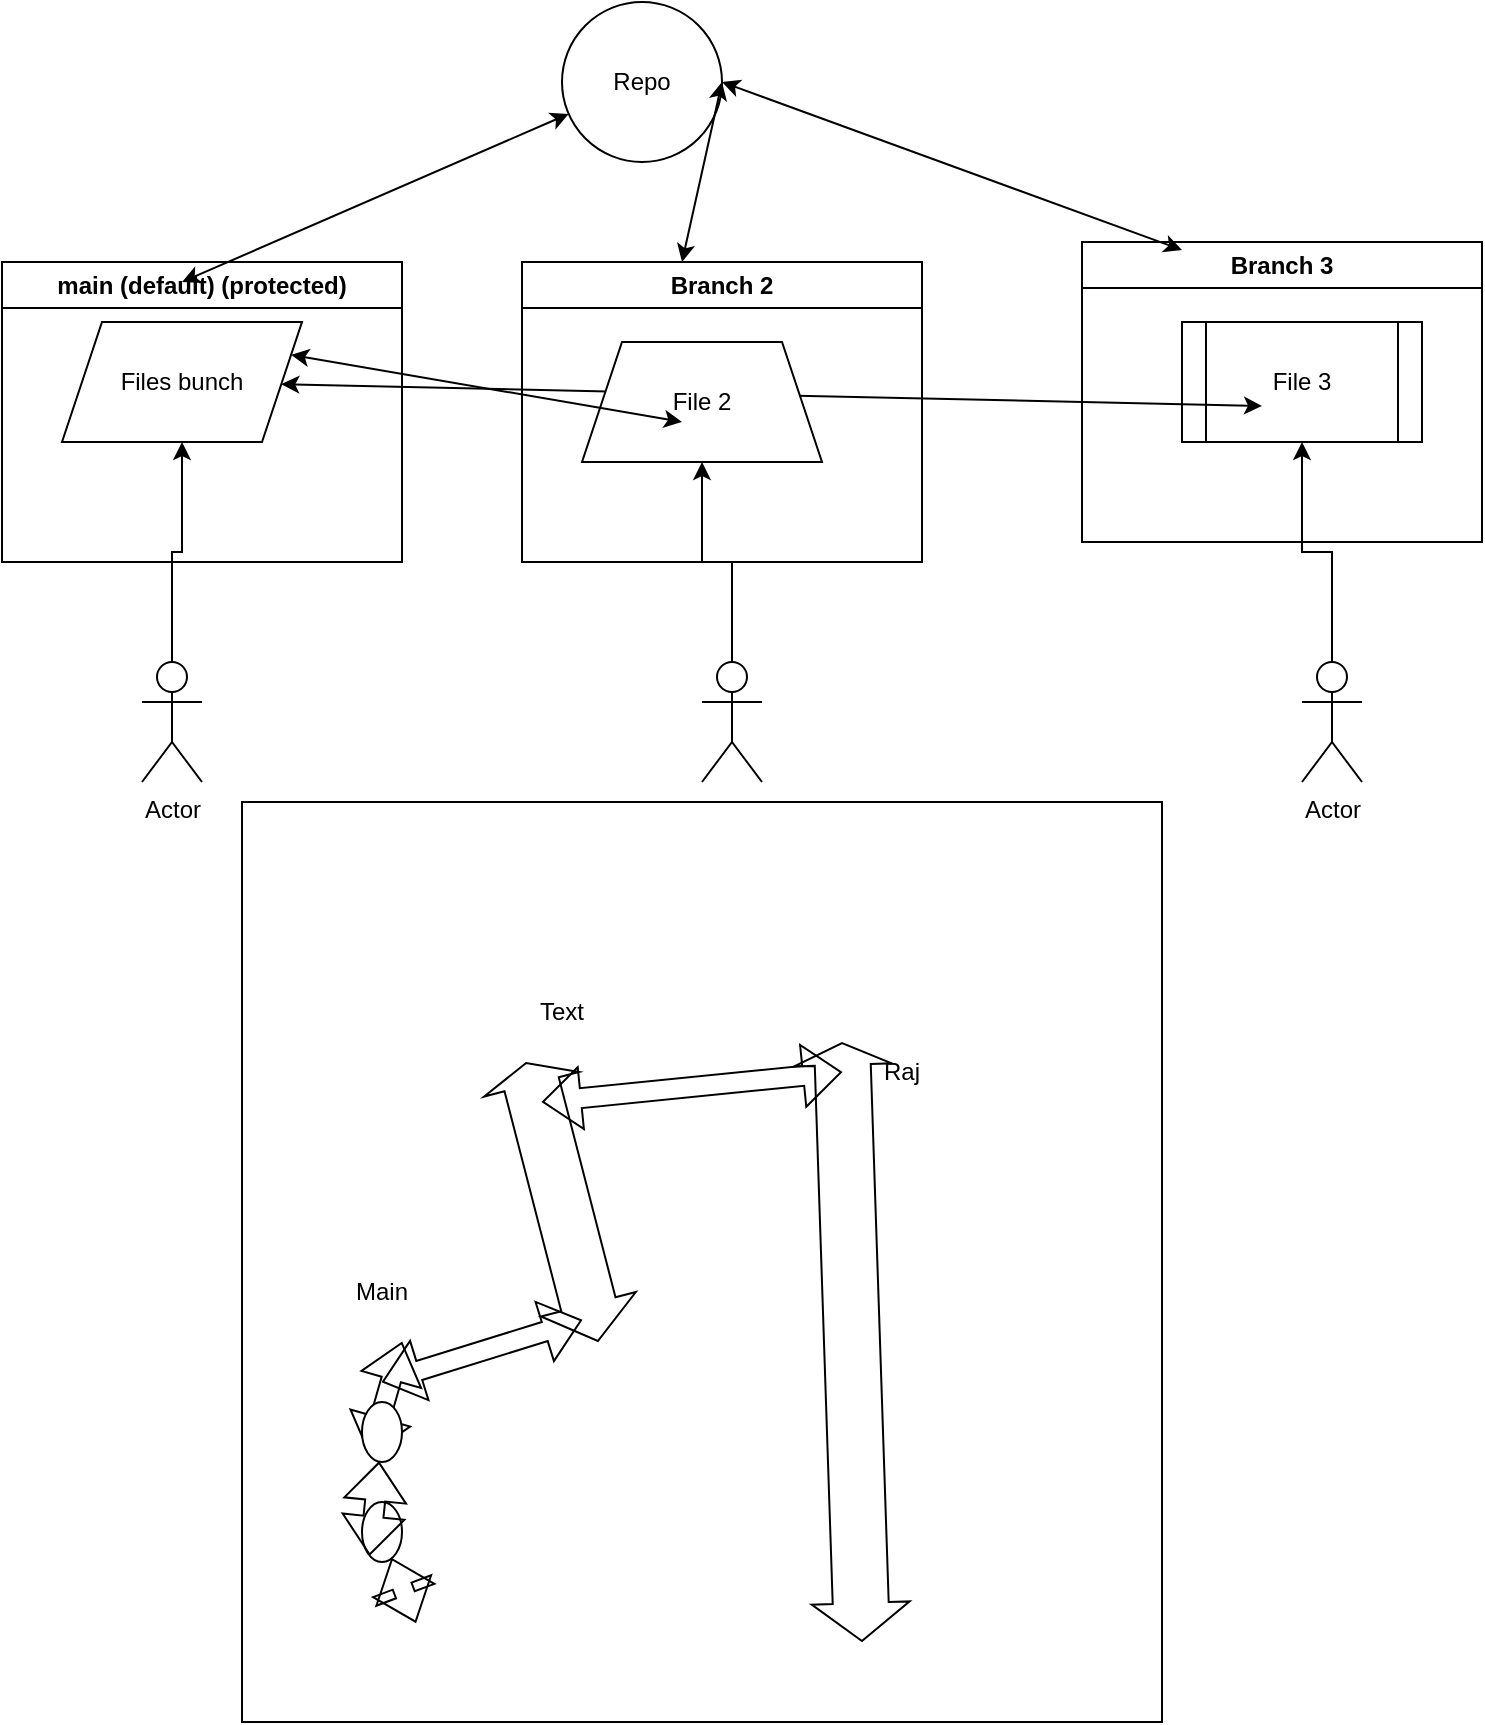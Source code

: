 <mxfile version="27.2.0">
  <diagram name="Page-1" id="d5w-Lsq335VwK91km5S9">
    <mxGraphModel dx="1418" dy="760" grid="1" gridSize="10" guides="1" tooltips="1" connect="1" arrows="1" fold="1" page="1" pageScale="1" pageWidth="850" pageHeight="1100" math="0" shadow="0">
      <root>
        <mxCell id="0" />
        <mxCell id="1" parent="0" />
        <mxCell id="mruNQHpDsc0iN1n7Yr4k-1" value="Repo" style="ellipse;whiteSpace=wrap;html=1;aspect=fixed;" parent="1" vertex="1">
          <mxGeometry x="340" y="90" width="80" height="80" as="geometry" />
        </mxCell>
        <mxCell id="mruNQHpDsc0iN1n7Yr4k-2" value="main (default) (protected)" style="swimlane;whiteSpace=wrap;html=1;" parent="1" vertex="1">
          <mxGeometry x="60" y="220" width="200" height="150" as="geometry" />
        </mxCell>
        <mxCell id="mruNQHpDsc0iN1n7Yr4k-8" value="Files bunch" style="shape=parallelogram;perimeter=parallelogramPerimeter;whiteSpace=wrap;html=1;fixedSize=1;" parent="mruNQHpDsc0iN1n7Yr4k-2" vertex="1">
          <mxGeometry x="30" y="30" width="120" height="60" as="geometry" />
        </mxCell>
        <mxCell id="mruNQHpDsc0iN1n7Yr4k-3" value="Branch 2" style="swimlane;whiteSpace=wrap;html=1;" parent="1" vertex="1">
          <mxGeometry x="320" y="220" width="200" height="150" as="geometry" />
        </mxCell>
        <mxCell id="mruNQHpDsc0iN1n7Yr4k-4" value="Branch 3" style="swimlane;whiteSpace=wrap;html=1;" parent="1" vertex="1">
          <mxGeometry x="600" y="210" width="200" height="150" as="geometry" />
        </mxCell>
        <mxCell id="mruNQHpDsc0iN1n7Yr4k-10" value="File 3" style="shape=process;whiteSpace=wrap;html=1;backgroundOutline=1;" parent="mruNQHpDsc0iN1n7Yr4k-4" vertex="1">
          <mxGeometry x="50" y="40" width="120" height="60" as="geometry" />
        </mxCell>
        <mxCell id="mruNQHpDsc0iN1n7Yr4k-20" value="" style="endArrow=classic;startArrow=classic;html=1;rounded=0;" parent="mruNQHpDsc0iN1n7Yr4k-4" target="mruNQHpDsc0iN1n7Yr4k-8" edge="1">
          <mxGeometry width="50" height="50" relative="1" as="geometry">
            <mxPoint x="90" y="82" as="sourcePoint" />
            <mxPoint x="-50" y="40" as="targetPoint" />
          </mxGeometry>
        </mxCell>
        <mxCell id="mruNQHpDsc0iN1n7Yr4k-5" value="" style="endArrow=classic;startArrow=classic;html=1;rounded=0;" parent="1" target="mruNQHpDsc0iN1n7Yr4k-1" edge="1">
          <mxGeometry width="50" height="50" relative="1" as="geometry">
            <mxPoint x="150" y="230" as="sourcePoint" />
            <mxPoint x="200" y="180" as="targetPoint" />
          </mxGeometry>
        </mxCell>
        <mxCell id="mruNQHpDsc0iN1n7Yr4k-6" value="" style="endArrow=classic;startArrow=classic;html=1;rounded=0;entryX=1;entryY=0.5;entryDx=0;entryDy=0;" parent="1" target="mruNQHpDsc0iN1n7Yr4k-1" edge="1">
          <mxGeometry width="50" height="50" relative="1" as="geometry">
            <mxPoint x="400" y="220" as="sourcePoint" />
            <mxPoint x="593" y="136" as="targetPoint" />
          </mxGeometry>
        </mxCell>
        <mxCell id="mruNQHpDsc0iN1n7Yr4k-7" value="" style="endArrow=classic;startArrow=classic;html=1;rounded=0;entryX=1;entryY=0.5;entryDx=0;entryDy=0;" parent="1" target="mruNQHpDsc0iN1n7Yr4k-1" edge="1">
          <mxGeometry width="50" height="50" relative="1" as="geometry">
            <mxPoint x="650" y="214" as="sourcePoint" />
            <mxPoint x="843" y="130" as="targetPoint" />
          </mxGeometry>
        </mxCell>
        <mxCell id="mruNQHpDsc0iN1n7Yr4k-9" value="File 2" style="shape=trapezoid;perimeter=trapezoidPerimeter;whiteSpace=wrap;html=1;fixedSize=1;" parent="1" vertex="1">
          <mxGeometry x="350" y="260" width="120" height="60" as="geometry" />
        </mxCell>
        <mxCell id="mruNQHpDsc0iN1n7Yr4k-16" value="" style="edgeStyle=orthogonalEdgeStyle;rounded=0;orthogonalLoop=1;jettySize=auto;html=1;" parent="1" source="mruNQHpDsc0iN1n7Yr4k-11" target="mruNQHpDsc0iN1n7Yr4k-9" edge="1">
          <mxGeometry relative="1" as="geometry" />
        </mxCell>
        <mxCell id="mruNQHpDsc0iN1n7Yr4k-11" value="Actor" style="shape=umlActor;verticalLabelPosition=bottom;verticalAlign=top;html=1;outlineConnect=0;" parent="1" vertex="1">
          <mxGeometry x="410" y="420" width="30" height="60" as="geometry" />
        </mxCell>
        <mxCell id="mruNQHpDsc0iN1n7Yr4k-17" value="" style="edgeStyle=orthogonalEdgeStyle;rounded=0;orthogonalLoop=1;jettySize=auto;html=1;" parent="1" source="mruNQHpDsc0iN1n7Yr4k-12" target="mruNQHpDsc0iN1n7Yr4k-8" edge="1">
          <mxGeometry relative="1" as="geometry" />
        </mxCell>
        <mxCell id="mruNQHpDsc0iN1n7Yr4k-12" value="Actor" style="shape=umlActor;verticalLabelPosition=bottom;verticalAlign=top;html=1;outlineConnect=0;" parent="1" vertex="1">
          <mxGeometry x="130" y="420" width="30" height="60" as="geometry" />
        </mxCell>
        <mxCell id="mruNQHpDsc0iN1n7Yr4k-15" value="" style="edgeStyle=orthogonalEdgeStyle;rounded=0;orthogonalLoop=1;jettySize=auto;html=1;" parent="1" source="mruNQHpDsc0iN1n7Yr4k-14" target="mruNQHpDsc0iN1n7Yr4k-10" edge="1">
          <mxGeometry relative="1" as="geometry" />
        </mxCell>
        <mxCell id="mruNQHpDsc0iN1n7Yr4k-14" value="Actor" style="shape=umlActor;verticalLabelPosition=bottom;verticalAlign=top;html=1;outlineConnect=0;" parent="1" vertex="1">
          <mxGeometry x="710" y="420" width="30" height="60" as="geometry" />
        </mxCell>
        <mxCell id="mruNQHpDsc0iN1n7Yr4k-19" value="" style="endArrow=classic;startArrow=classic;html=1;rounded=0;entryX=1;entryY=0.25;entryDx=0;entryDy=0;" parent="1" target="mruNQHpDsc0iN1n7Yr4k-8" edge="1">
          <mxGeometry width="50" height="50" relative="1" as="geometry">
            <mxPoint x="400" y="300" as="sourcePoint" />
            <mxPoint x="450" y="250" as="targetPoint" />
          </mxGeometry>
        </mxCell>
        <mxCell id="3_gI6JgDzxZezmBv6jSN-1" value="" style="whiteSpace=wrap;html=1;aspect=fixed;" vertex="1" parent="1">
          <mxGeometry x="180" y="490" width="460" height="460" as="geometry" />
        </mxCell>
        <mxCell id="3_gI6JgDzxZezmBv6jSN-3" value="" style="shape=flexArrow;endArrow=classic;startArrow=classic;html=1;rounded=0;exitX=0.189;exitY=0.892;exitDx=0;exitDy=0;exitPerimeter=0;" edge="1" parent="1" source="3_gI6JgDzxZezmBv6jSN-12">
          <mxGeometry width="100" height="100" relative="1" as="geometry">
            <mxPoint x="380" y="640" as="sourcePoint" />
            <mxPoint x="260" y="760" as="targetPoint" />
          </mxGeometry>
        </mxCell>
        <mxCell id="3_gI6JgDzxZezmBv6jSN-4" value="" style="shape=flexArrow;endArrow=classic;startArrow=classic;html=1;rounded=0;" edge="1" parent="1">
          <mxGeometry width="100" height="100" relative="1" as="geometry">
            <mxPoint x="250" y="780" as="sourcePoint" />
            <mxPoint x="350" y="749" as="targetPoint" />
          </mxGeometry>
        </mxCell>
        <mxCell id="3_gI6JgDzxZezmBv6jSN-5" value="" style="shape=flexArrow;endArrow=classic;startArrow=classic;html=1;rounded=0;width=28;endSize=3.33;" edge="1" parent="1">
          <mxGeometry width="100" height="100" relative="1" as="geometry">
            <mxPoint x="358.06" y="760" as="sourcePoint" />
            <mxPoint x="321.931" y="620" as="targetPoint" />
          </mxGeometry>
        </mxCell>
        <mxCell id="3_gI6JgDzxZezmBv6jSN-6" value="" style="shape=flexArrow;endArrow=classic;startArrow=classic;html=1;rounded=0;exitX=0.189;exitY=0.892;exitDx=0;exitDy=0;exitPerimeter=0;entryX=0;entryY=0;entryDx=0;entryDy=0;width=28;endSize=3.33;" edge="1" parent="1" target="3_gI6JgDzxZezmBv6jSN-15">
          <mxGeometry width="100" height="100" relative="1" as="geometry">
            <mxPoint x="490" y="910" as="sourcePoint" />
            <mxPoint x="490" y="650" as="targetPoint" />
          </mxGeometry>
        </mxCell>
        <mxCell id="3_gI6JgDzxZezmBv6jSN-7" value="Main" style="text;html=1;align=center;verticalAlign=middle;whiteSpace=wrap;rounded=0;" vertex="1" parent="1">
          <mxGeometry x="220" y="720" width="60" height="30" as="geometry" />
        </mxCell>
        <mxCell id="3_gI6JgDzxZezmBv6jSN-11" value="" style="shape=flexArrow;endArrow=classic;startArrow=classic;html=1;rounded=0;exitX=0.189;exitY=0.892;exitDx=0;exitDy=0;exitPerimeter=0;" edge="1" parent="1" source="3_gI6JgDzxZezmBv6jSN-1" target="3_gI6JgDzxZezmBv6jSN-10">
          <mxGeometry width="100" height="100" relative="1" as="geometry">
            <mxPoint x="250" y="910" as="sourcePoint" />
            <mxPoint x="260" y="760" as="targetPoint" />
          </mxGeometry>
        </mxCell>
        <mxCell id="3_gI6JgDzxZezmBv6jSN-10" value="" style="ellipse;whiteSpace=wrap;html=1;" vertex="1" parent="1">
          <mxGeometry x="240" y="840" width="20" height="30" as="geometry" />
        </mxCell>
        <mxCell id="3_gI6JgDzxZezmBv6jSN-13" value="" style="shape=flexArrow;endArrow=classic;startArrow=classic;html=1;rounded=0;exitX=0.189;exitY=0.892;exitDx=0;exitDy=0;exitPerimeter=0;" edge="1" parent="1" source="3_gI6JgDzxZezmBv6jSN-10" target="3_gI6JgDzxZezmBv6jSN-12">
          <mxGeometry width="100" height="100" relative="1" as="geometry">
            <mxPoint x="244" y="867" as="sourcePoint" />
            <mxPoint x="260" y="760" as="targetPoint" />
          </mxGeometry>
        </mxCell>
        <mxCell id="3_gI6JgDzxZezmBv6jSN-12" value="" style="ellipse;whiteSpace=wrap;html=1;" vertex="1" parent="1">
          <mxGeometry x="240" y="790" width="20" height="30" as="geometry" />
        </mxCell>
        <mxCell id="3_gI6JgDzxZezmBv6jSN-14" value="Text" style="text;html=1;align=center;verticalAlign=middle;whiteSpace=wrap;rounded=0;" vertex="1" parent="1">
          <mxGeometry x="310" y="580" width="60" height="30" as="geometry" />
        </mxCell>
        <mxCell id="3_gI6JgDzxZezmBv6jSN-15" value="Raj" style="text;html=1;align=center;verticalAlign=middle;whiteSpace=wrap;rounded=0;" vertex="1" parent="1">
          <mxGeometry x="480" y="610" width="60" height="30" as="geometry" />
        </mxCell>
        <mxCell id="3_gI6JgDzxZezmBv6jSN-16" value="" style="shape=flexArrow;endArrow=classic;startArrow=classic;html=1;rounded=0;entryX=0;entryY=0.5;entryDx=0;entryDy=0;" edge="1" parent="1" target="3_gI6JgDzxZezmBv6jSN-15">
          <mxGeometry width="100" height="100" relative="1" as="geometry">
            <mxPoint x="330" y="640" as="sourcePoint" />
            <mxPoint x="470" y="540" as="targetPoint" />
          </mxGeometry>
        </mxCell>
      </root>
    </mxGraphModel>
  </diagram>
</mxfile>
